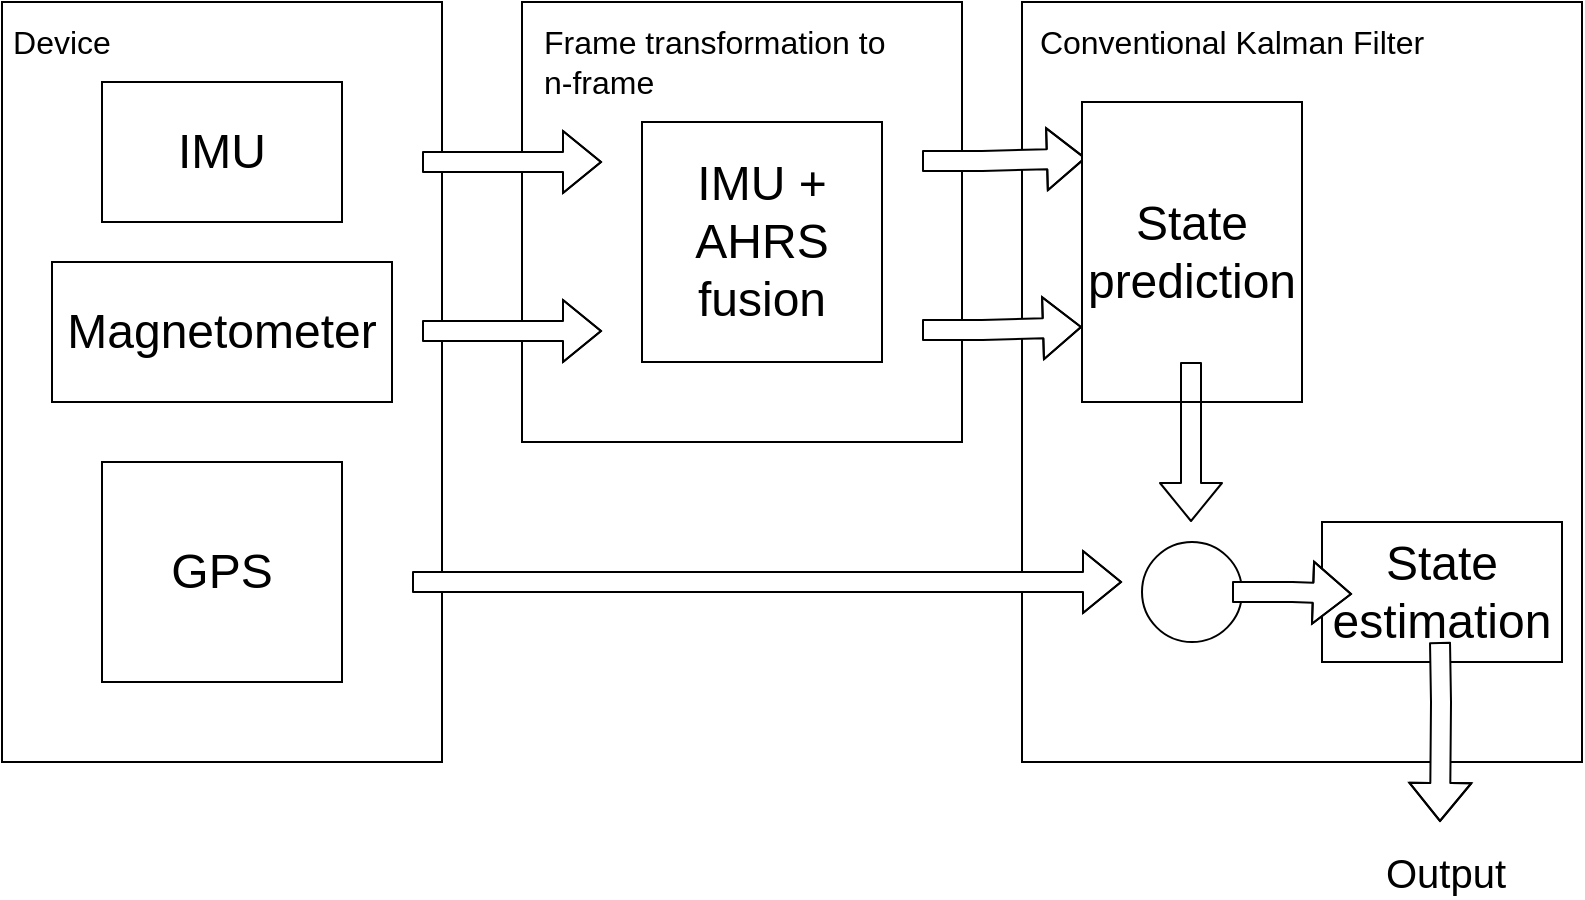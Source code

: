 <mxfile version="10.7.7" type="github"><diagram id="GsSRBasH8usjVnLnGmNC" name="Page-1"><mxGraphModel dx="840" dy="453" grid="1" gridSize="10" guides="1" tooltips="1" connect="1" arrows="1" fold="1" page="1" pageScale="1" pageWidth="827" pageHeight="1169" math="0" shadow="0"><root><mxCell id="0"/><mxCell id="1" parent="0"/><mxCell id="ZBMoM9JvZ7CtTrkRiPp6-19" value="" style="rounded=0;whiteSpace=wrap;html=1;" parent="1" vertex="1"><mxGeometry x="530" y="120" width="280" height="380" as="geometry"/></mxCell><mxCell id="ZBMoM9JvZ7CtTrkRiPp6-2" value="" style="rounded=0;whiteSpace=wrap;html=1;" parent="1" vertex="1"><mxGeometry x="20" y="120" width="220" height="380" as="geometry"/></mxCell><mxCell id="ZBMoM9JvZ7CtTrkRiPp6-3" value="&lt;font style=&quot;font-size: 24px&quot;&gt;IMU&lt;/font&gt;" style="rounded=0;whiteSpace=wrap;html=1;" parent="1" vertex="1"><mxGeometry x="70" y="160" width="120" height="70" as="geometry"/></mxCell><mxCell id="ZBMoM9JvZ7CtTrkRiPp6-4" value="&lt;font style=&quot;font-size: 24px&quot;&gt;GPS&lt;/font&gt;" style="rounded=0;whiteSpace=wrap;html=1;" parent="1" vertex="1"><mxGeometry x="70" y="350" width="120" height="110" as="geometry"/></mxCell><mxCell id="ZBMoM9JvZ7CtTrkRiPp6-5" value="&lt;font style=&quot;font-size: 16px&quot;&gt;Device&lt;/font&gt;" style="text;html=1;strokeColor=none;fillColor=none;align=center;verticalAlign=middle;whiteSpace=wrap;rounded=0;" parent="1" vertex="1"><mxGeometry x="30" y="130" width="40" height="20" as="geometry"/></mxCell><mxCell id="ZBMoM9JvZ7CtTrkRiPp6-8" value="&lt;font style=&quot;font-size: 24px&quot;&gt;Magnetometer&lt;/font&gt;" style="rounded=0;whiteSpace=wrap;html=1;" parent="1" vertex="1"><mxGeometry x="45" y="250" width="170" height="70" as="geometry"/></mxCell><mxCell id="ZBMoM9JvZ7CtTrkRiPp6-10" value="" style="rounded=0;whiteSpace=wrap;html=1;" parent="1" vertex="1"><mxGeometry x="280" y="120" width="220" height="220" as="geometry"/></mxCell><mxCell id="ZBMoM9JvZ7CtTrkRiPp6-6" value="" style="shape=flexArrow;endArrow=classic;html=1;fillColor=#ffffff;" parent="1" edge="1"><mxGeometry width="50" height="50" relative="1" as="geometry"><mxPoint x="230" y="200" as="sourcePoint"/><mxPoint x="320" y="200" as="targetPoint"/><Array as="points"><mxPoint x="260" y="200"/></Array></mxGeometry></mxCell><mxCell id="ZBMoM9JvZ7CtTrkRiPp6-11" value="&lt;div style=&quot;text-align: left&quot;&gt;&lt;span style=&quot;font-size: 16px&quot;&gt;Frame transformation to n-frame&lt;/span&gt;&lt;/div&gt;" style="text;html=1;strokeColor=none;fillColor=none;align=center;verticalAlign=middle;whiteSpace=wrap;rounded=0;" parent="1" vertex="1"><mxGeometry x="290" y="140" width="180" height="20" as="geometry"/></mxCell><mxCell id="ZBMoM9JvZ7CtTrkRiPp6-14" value="" style="shape=flexArrow;endArrow=classic;html=1;fillColor=#ffffff;" parent="1" edge="1"><mxGeometry width="50" height="50" relative="1" as="geometry"><mxPoint x="230" y="284.5" as="sourcePoint"/><mxPoint x="320" y="284.5" as="targetPoint"/><Array as="points"><mxPoint x="260" y="284.5"/></Array></mxGeometry></mxCell><mxCell id="ZBMoM9JvZ7CtTrkRiPp6-16" value="&lt;font style=&quot;font-size: 24px&quot;&gt;IMU + AHRS fusion&lt;/font&gt;" style="rounded=0;whiteSpace=wrap;html=1;" parent="1" vertex="1"><mxGeometry x="340" y="180" width="120" height="120" as="geometry"/></mxCell><mxCell id="ZBMoM9JvZ7CtTrkRiPp6-17" value="" style="shape=flexArrow;endArrow=classic;html=1;entryX=0.018;entryY=0.187;entryDx=0;entryDy=0;entryPerimeter=0;fillColor=#ffffff;" parent="1" target="ZBMoM9JvZ7CtTrkRiPp6-21" edge="1"><mxGeometry width="50" height="50" relative="1" as="geometry"><mxPoint x="480" y="199.5" as="sourcePoint"/><mxPoint x="570" y="199.5" as="targetPoint"/><Array as="points"><mxPoint x="510" y="199.5"/></Array></mxGeometry></mxCell><mxCell id="ZBMoM9JvZ7CtTrkRiPp6-18" value="" style="shape=flexArrow;endArrow=classic;html=1;entryX=0;entryY=0.75;entryDx=0;entryDy=0;fillColor=#ffffff;" parent="1" target="ZBMoM9JvZ7CtTrkRiPp6-21" edge="1"><mxGeometry width="50" height="50" relative="1" as="geometry"><mxPoint x="480" y="284" as="sourcePoint"/><mxPoint x="570" y="284" as="targetPoint"/><Array as="points"><mxPoint x="510" y="284"/></Array></mxGeometry></mxCell><mxCell id="ZBMoM9JvZ7CtTrkRiPp6-21" value="&lt;font style=&quot;font-size: 24px&quot;&gt;State prediction&lt;/font&gt;" style="rounded=0;whiteSpace=wrap;html=1;" parent="1" vertex="1"><mxGeometry x="560" y="170" width="110" height="150" as="geometry"/></mxCell><mxCell id="ZBMoM9JvZ7CtTrkRiPp6-23" value="" style="shape=flexArrow;endArrow=classic;html=1;" parent="1" edge="1"><mxGeometry width="50" height="50" relative="1" as="geometry"><mxPoint x="614.5" y="300" as="sourcePoint"/><mxPoint x="614.5" y="380" as="targetPoint"/></mxGeometry></mxCell><mxCell id="ZBMoM9JvZ7CtTrkRiPp6-25" value="" style="shape=flexArrow;endArrow=classic;html=1;fillColor=#ffffff;" parent="1" edge="1"><mxGeometry width="50" height="50" relative="1" as="geometry"><mxPoint x="225" y="410" as="sourcePoint"/><mxPoint x="580" y="410" as="targetPoint"/><Array as="points"><mxPoint x="520" y="410"/></Array></mxGeometry></mxCell><mxCell id="ZBMoM9JvZ7CtTrkRiPp6-26" value="" style="ellipse;whiteSpace=wrap;html=1;aspect=fixed;" parent="1" vertex="1"><mxGeometry x="590" y="390" width="50" height="50" as="geometry"/></mxCell><mxCell id="ZBMoM9JvZ7CtTrkRiPp6-27" value="&lt;div style=&quot;text-align: left&quot;&gt;&lt;span style=&quot;font-size: 16px&quot;&gt;Conventional Kalman Filter&lt;/span&gt;&lt;/div&gt;" style="text;html=1;strokeColor=none;fillColor=none;align=center;verticalAlign=middle;whiteSpace=wrap;rounded=0;" parent="1" vertex="1"><mxGeometry x="530" y="130" width="210" height="20" as="geometry"/></mxCell><mxCell id="SZQm8ZN1VTHwVjOkbmSY-1" value="&lt;font style=&quot;font-size: 24px&quot;&gt;State estimation&lt;/font&gt;" style="rounded=0;whiteSpace=wrap;html=1;" vertex="1" parent="1"><mxGeometry x="680" y="380" width="120" height="70" as="geometry"/></mxCell><mxCell id="SZQm8ZN1VTHwVjOkbmSY-7" value="" style="shape=flexArrow;endArrow=classic;html=1;fillColor=#ffffff;" edge="1" parent="1"><mxGeometry width="50" height="50" relative="1" as="geometry"><mxPoint x="739" y="440" as="sourcePoint"/><mxPoint x="739" y="530" as="targetPoint"/><Array as="points"><mxPoint x="739.5" y="470"/></Array></mxGeometry></mxCell><mxCell id="SZQm8ZN1VTHwVjOkbmSY-8" value="&lt;font style=&quot;font-size: 20px&quot;&gt;Output&lt;/font&gt;" style="text;html=1;resizable=0;points=[];autosize=1;align=left;verticalAlign=top;spacingTop=-4;" vertex="1" parent="1"><mxGeometry x="710" y="541" width="80" height="20" as="geometry"/></mxCell><mxCell id="SZQm8ZN1VTHwVjOkbmSY-3" value="" style="shape=flexArrow;endArrow=classic;html=1;fillColor=#ffffff;" edge="1" parent="1"><mxGeometry width="50" height="50" relative="1" as="geometry"><mxPoint x="635" y="415" as="sourcePoint"/><mxPoint x="695" y="416" as="targetPoint"/><Array as="points"><mxPoint x="665" y="415"/></Array></mxGeometry></mxCell></root></mxGraphModel></diagram></mxfile>